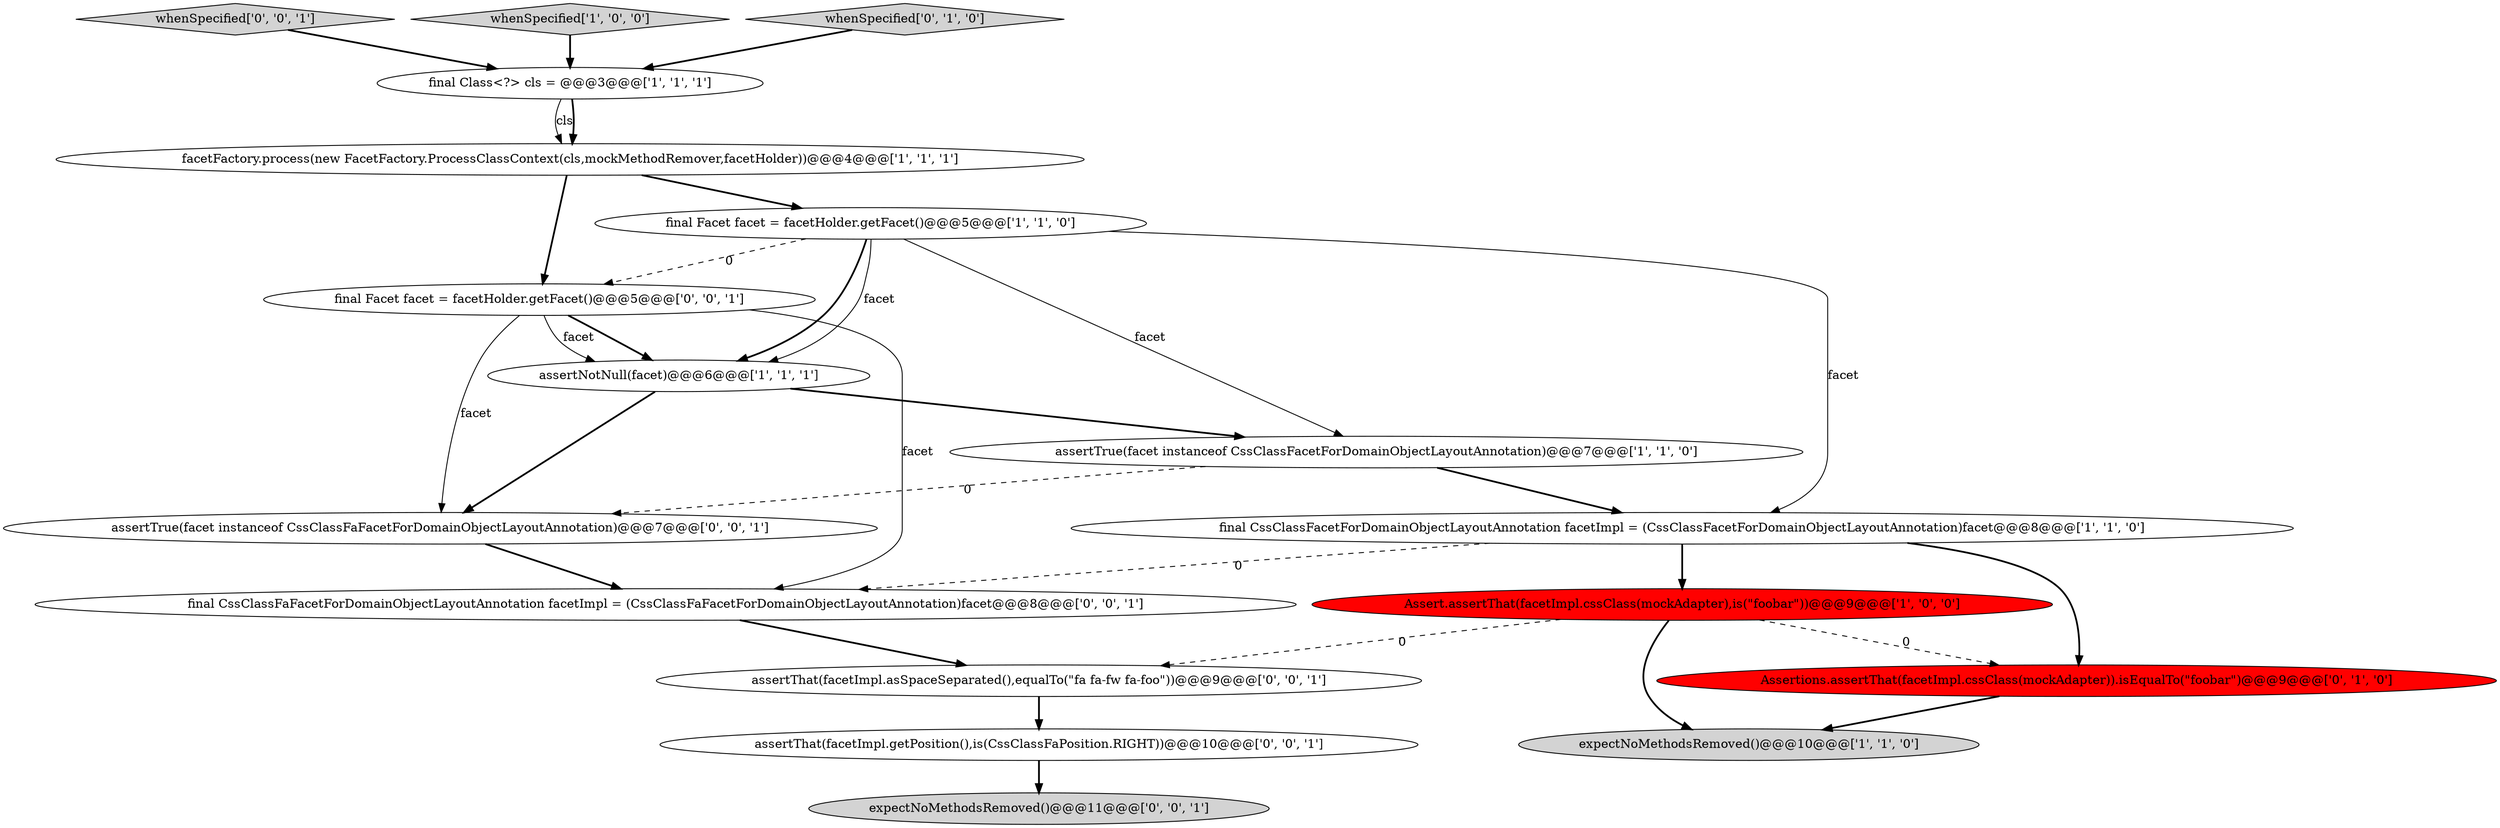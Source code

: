 digraph {
2 [style = filled, label = "facetFactory.process(new FacetFactory.ProcessClassContext(cls,mockMethodRemover,facetHolder))@@@4@@@['1', '1', '1']", fillcolor = white, shape = ellipse image = "AAA0AAABBB1BBB"];
6 [style = filled, label = "final Class<?> cls = @@@3@@@['1', '1', '1']", fillcolor = white, shape = ellipse image = "AAA0AAABBB1BBB"];
16 [style = filled, label = "whenSpecified['0', '0', '1']", fillcolor = lightgray, shape = diamond image = "AAA0AAABBB3BBB"];
11 [style = filled, label = "assertTrue(facet instanceof CssClassFaFacetForDomainObjectLayoutAnnotation)@@@7@@@['0', '0', '1']", fillcolor = white, shape = ellipse image = "AAA0AAABBB3BBB"];
4 [style = filled, label = "assertTrue(facet instanceof CssClassFacetForDomainObjectLayoutAnnotation)@@@7@@@['1', '1', '0']", fillcolor = white, shape = ellipse image = "AAA0AAABBB1BBB"];
0 [style = filled, label = "Assert.assertThat(facetImpl.cssClass(mockAdapter),is(\"foobar\"))@@@9@@@['1', '0', '0']", fillcolor = red, shape = ellipse image = "AAA1AAABBB1BBB"];
17 [style = filled, label = "assertThat(facetImpl.asSpaceSeparated(),equalTo(\"fa fa-fw fa-foo\"))@@@9@@@['0', '0', '1']", fillcolor = white, shape = ellipse image = "AAA0AAABBB3BBB"];
5 [style = filled, label = "final Facet facet = facetHolder.getFacet()@@@5@@@['1', '1', '0']", fillcolor = white, shape = ellipse image = "AAA0AAABBB1BBB"];
8 [style = filled, label = "whenSpecified['1', '0', '0']", fillcolor = lightgray, shape = diamond image = "AAA0AAABBB1BBB"];
10 [style = filled, label = "whenSpecified['0', '1', '0']", fillcolor = lightgray, shape = diamond image = "AAA0AAABBB2BBB"];
14 [style = filled, label = "expectNoMethodsRemoved()@@@11@@@['0', '0', '1']", fillcolor = lightgray, shape = ellipse image = "AAA0AAABBB3BBB"];
15 [style = filled, label = "final Facet facet = facetHolder.getFacet()@@@5@@@['0', '0', '1']", fillcolor = white, shape = ellipse image = "AAA0AAABBB3BBB"];
9 [style = filled, label = "Assertions.assertThat(facetImpl.cssClass(mockAdapter)).isEqualTo(\"foobar\")@@@9@@@['0', '1', '0']", fillcolor = red, shape = ellipse image = "AAA1AAABBB2BBB"];
13 [style = filled, label = "assertThat(facetImpl.getPosition(),is(CssClassFaPosition.RIGHT))@@@10@@@['0', '0', '1']", fillcolor = white, shape = ellipse image = "AAA0AAABBB3BBB"];
1 [style = filled, label = "expectNoMethodsRemoved()@@@10@@@['1', '1', '0']", fillcolor = lightgray, shape = ellipse image = "AAA0AAABBB1BBB"];
7 [style = filled, label = "final CssClassFacetForDomainObjectLayoutAnnotation facetImpl = (CssClassFacetForDomainObjectLayoutAnnotation)facet@@@8@@@['1', '1', '0']", fillcolor = white, shape = ellipse image = "AAA0AAABBB1BBB"];
12 [style = filled, label = "final CssClassFaFacetForDomainObjectLayoutAnnotation facetImpl = (CssClassFaFacetForDomainObjectLayoutAnnotation)facet@@@8@@@['0', '0', '1']", fillcolor = white, shape = ellipse image = "AAA0AAABBB3BBB"];
3 [style = filled, label = "assertNotNull(facet)@@@6@@@['1', '1', '1']", fillcolor = white, shape = ellipse image = "AAA0AAABBB1BBB"];
5->3 [style = bold, label=""];
16->6 [style = bold, label=""];
12->17 [style = bold, label=""];
3->11 [style = bold, label=""];
6->2 [style = solid, label="cls"];
7->0 [style = bold, label=""];
8->6 [style = bold, label=""];
11->12 [style = bold, label=""];
15->3 [style = bold, label=""];
0->17 [style = dashed, label="0"];
5->7 [style = solid, label="facet"];
3->4 [style = bold, label=""];
10->6 [style = bold, label=""];
4->7 [style = bold, label=""];
6->2 [style = bold, label=""];
7->9 [style = bold, label=""];
5->3 [style = solid, label="facet"];
0->1 [style = bold, label=""];
2->15 [style = bold, label=""];
7->12 [style = dashed, label="0"];
17->13 [style = bold, label=""];
15->11 [style = solid, label="facet"];
0->9 [style = dashed, label="0"];
4->11 [style = dashed, label="0"];
9->1 [style = bold, label=""];
5->15 [style = dashed, label="0"];
15->12 [style = solid, label="facet"];
13->14 [style = bold, label=""];
5->4 [style = solid, label="facet"];
2->5 [style = bold, label=""];
15->3 [style = solid, label="facet"];
}
